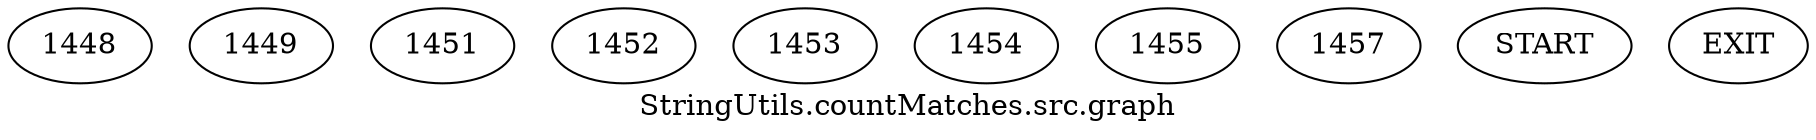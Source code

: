 /* --------------------------------------------------- */
/* Generated by Dr. Garbage Control Flow Graph Factory */
/* http://www.drgarbage.com                            */
/* Version: 4.5.0.201508311741                         */
/* Retrieved on: 2020-01-06 15:52:14.046               */
/* --------------------------------------------------- */
digraph "StringUtils.countMatches.src.graph" {
 graph [label="StringUtils.countMatches.src.graph"];
 2 [label="1448" ]
 3 [label="1449" ]
 4 [label="1451" ]
 5 [label="1452" ]
 6 [label="1453" ]
 7 [label="1454" ]
 8 [label="1455" ]
 9 [label="1457" ]
 10 [label="START" ]
 11 [label="EXIT" ]
 10  2
 2  3
 2  4
 4  5
 5  6
 8  6
 6  7
 7  8
 6  9
 3  11
 9  11
}
